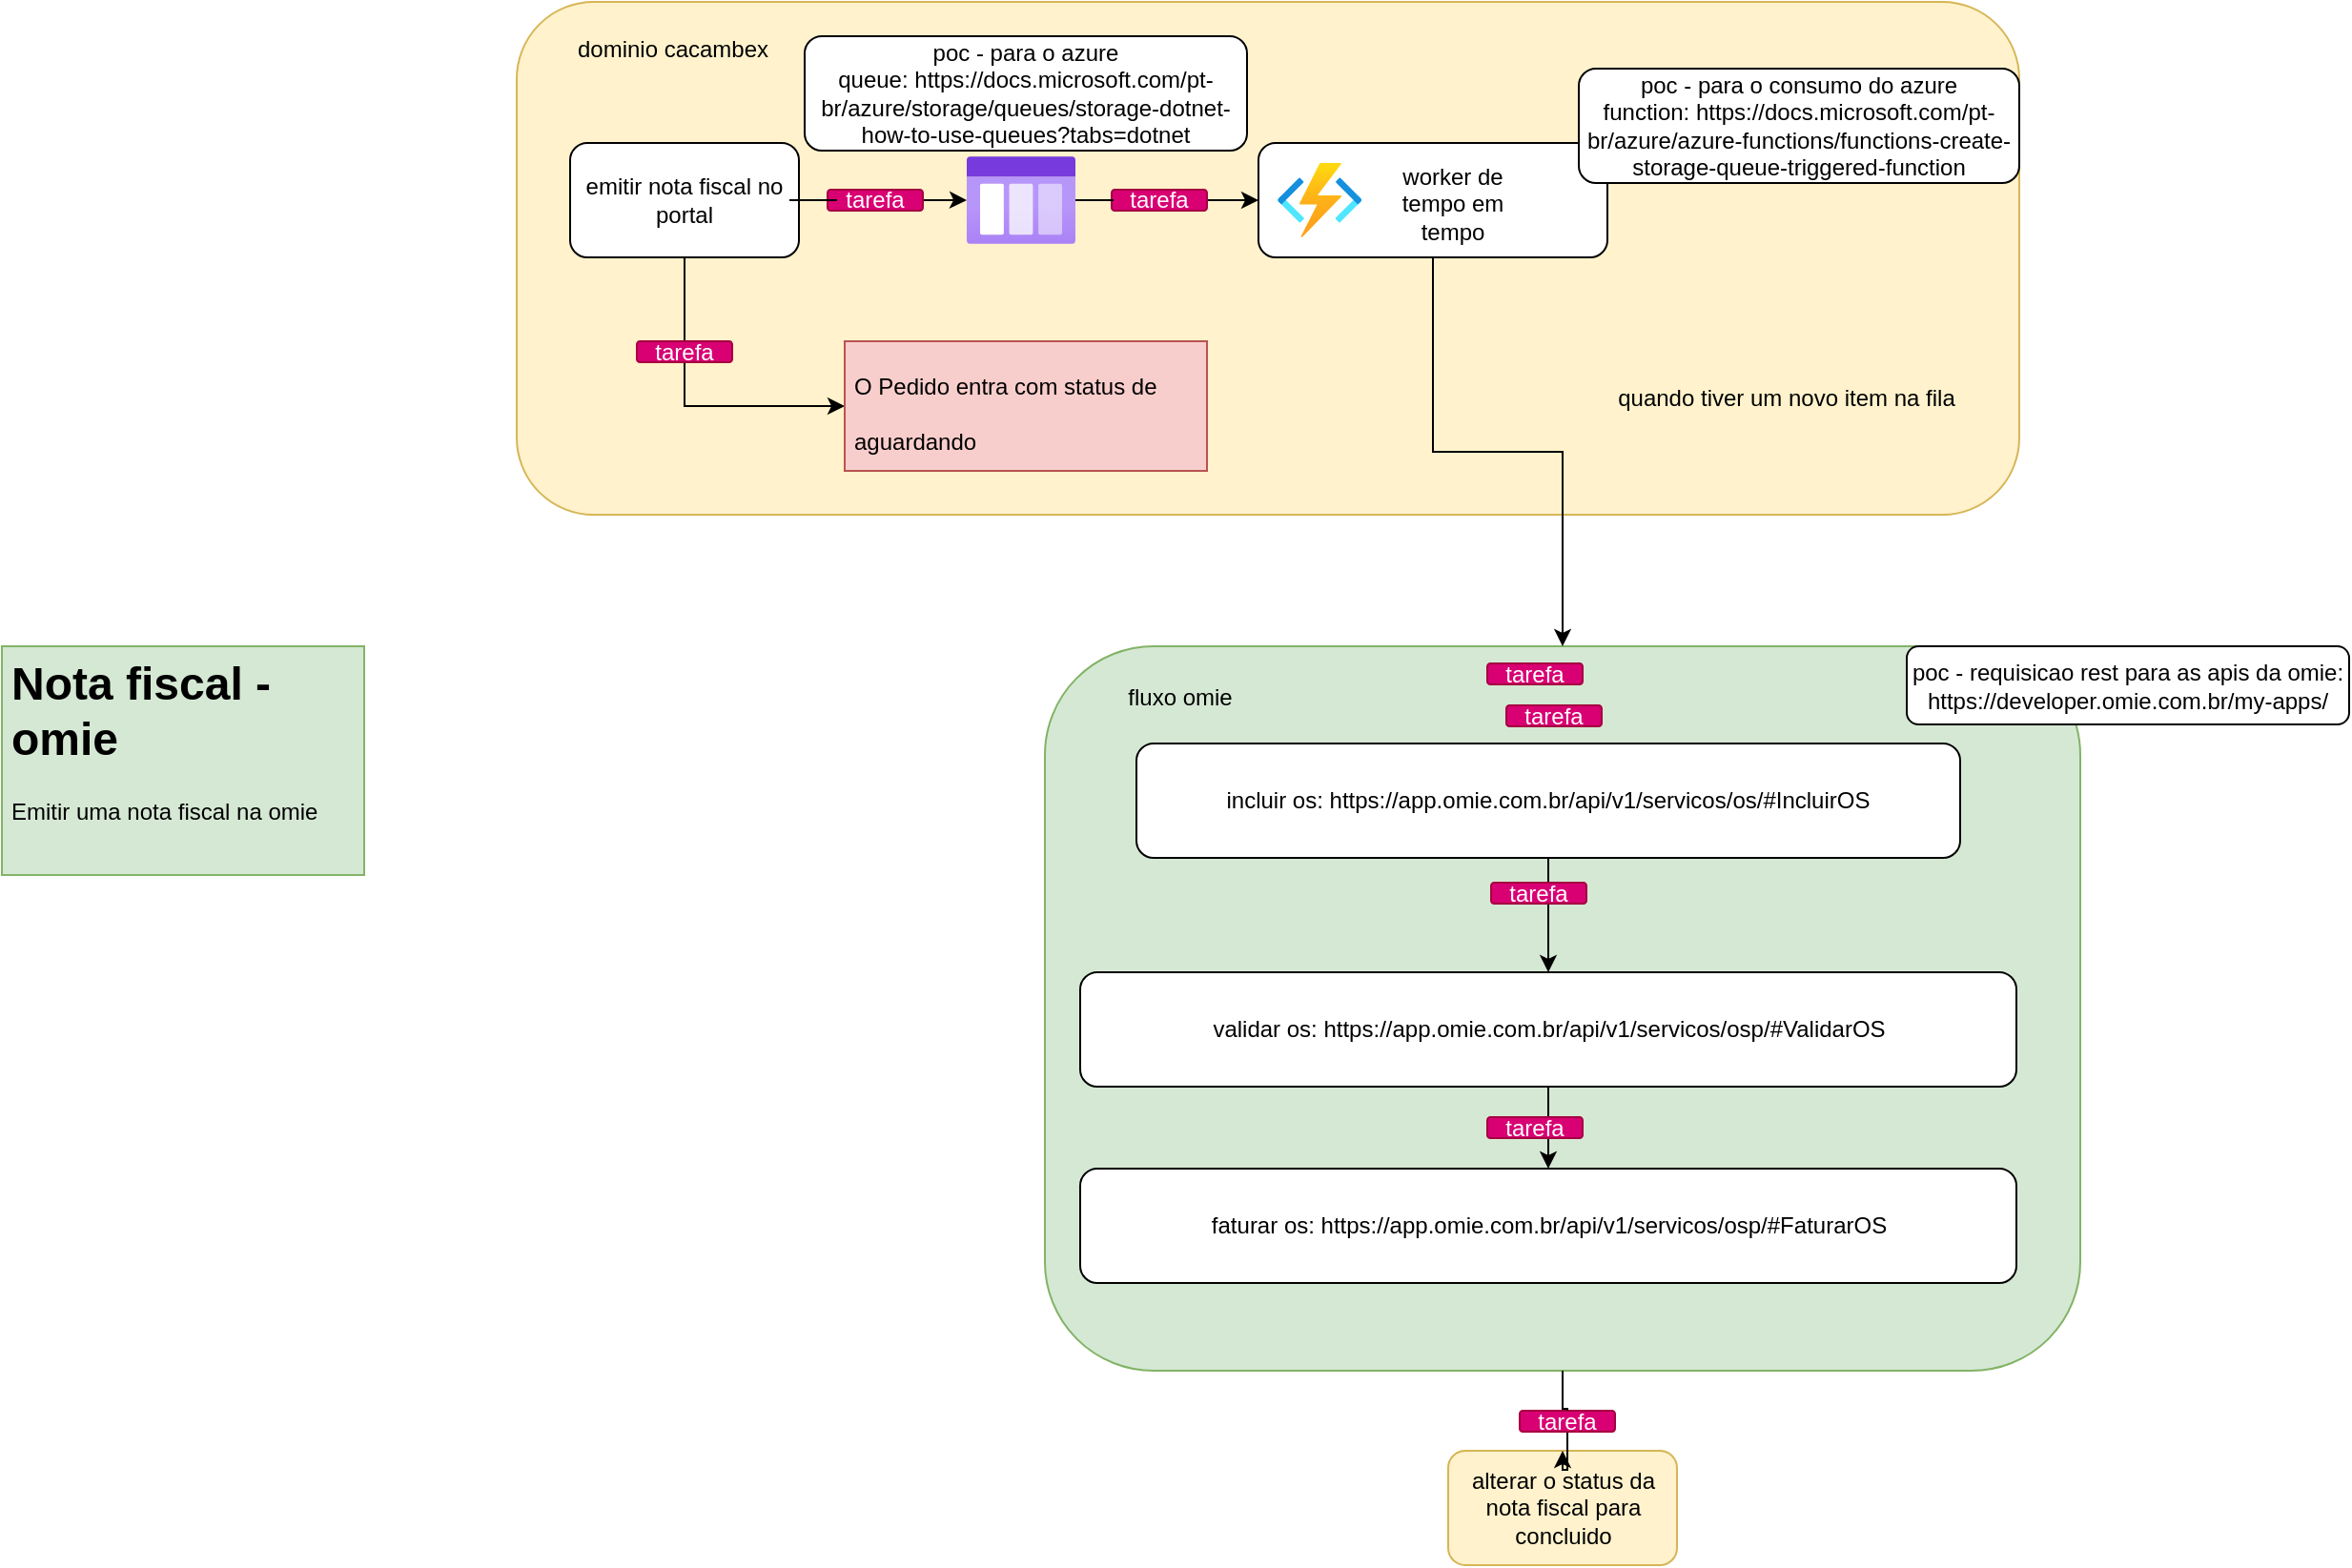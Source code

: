 <mxfile version="16.5.1" type="device"><diagram id="CHzz--AL9uhp0YrxQDhu" name="Page-1"><mxGraphModel dx="1422" dy="865" grid="0" gridSize="10" guides="1" tooltips="1" connect="1" arrows="1" fold="1" page="1" pageScale="1" pageWidth="827" pageHeight="1169" math="0" shadow="0"><root><mxCell id="0"/><mxCell id="1" parent="0"/><mxCell id="91ywZuGnzAB6ZrKE5vud-1" value="&lt;h1&gt;Nota fiscal - omie&lt;/h1&gt;&lt;p&gt;Emitir uma nota fiscal na omie&lt;/p&gt;" style="text;html=1;strokeColor=#82b366;fillColor=#d5e8d4;spacing=5;spacingTop=-20;whiteSpace=wrap;overflow=hidden;rounded=0;" vertex="1" parent="1"><mxGeometry x="25" y="429" width="190" height="120" as="geometry"/></mxCell><mxCell id="91ywZuGnzAB6ZrKE5vud-10" value="" style="rounded=1;whiteSpace=wrap;html=1;fillColor=#fff2cc;strokeColor=#d6b656;" vertex="1" parent="1"><mxGeometry x="295" y="91" width="788" height="269" as="geometry"/></mxCell><mxCell id="91ywZuGnzAB6ZrKE5vud-11" value="dominio cacambex" style="text;html=1;strokeColor=none;fillColor=none;align=center;verticalAlign=middle;whiteSpace=wrap;rounded=0;" vertex="1" parent="1"><mxGeometry x="287" y="101.15" width="180" height="30" as="geometry"/></mxCell><mxCell id="91ywZuGnzAB6ZrKE5vud-21" style="edgeStyle=orthogonalEdgeStyle;rounded=0;orthogonalLoop=1;jettySize=auto;html=1;exitX=0.5;exitY=1;exitDx=0;exitDy=0;entryX=0;entryY=0.5;entryDx=0;entryDy=0;" edge="1" parent="1" source="91ywZuGnzAB6ZrKE5vud-12" target="91ywZuGnzAB6ZrKE5vud-13"><mxGeometry relative="1" as="geometry"/></mxCell><mxCell id="91ywZuGnzAB6ZrKE5vud-23" style="edgeStyle=orthogonalEdgeStyle;rounded=0;orthogonalLoop=1;jettySize=auto;html=1;startArrow=none;" edge="1" parent="1" source="91ywZuGnzAB6ZrKE5vud-36" target="91ywZuGnzAB6ZrKE5vud-22"><mxGeometry relative="1" as="geometry"/></mxCell><mxCell id="91ywZuGnzAB6ZrKE5vud-12" value="emitir nota fiscal no portal" style="rounded=1;whiteSpace=wrap;html=1;" vertex="1" parent="1"><mxGeometry x="323" y="165" width="120" height="60" as="geometry"/></mxCell><mxCell id="91ywZuGnzAB6ZrKE5vud-13" value="&lt;h1&gt;&lt;span style=&quot;font-size: 12px ; font-weight: normal&quot;&gt;O Pedido entra com status de aguardando&lt;/span&gt;&lt;br&gt;&lt;/h1&gt;" style="text;html=1;strokeColor=#b85450;fillColor=#f8cecc;spacing=5;spacingTop=-20;whiteSpace=wrap;overflow=hidden;rounded=0;" vertex="1" parent="1"><mxGeometry x="467" y="269" width="190" height="68" as="geometry"/></mxCell><mxCell id="91ywZuGnzAB6ZrKE5vud-20" value="" style="group" vertex="1" connectable="0" parent="1"><mxGeometry x="684" y="165" width="183" height="60" as="geometry"/></mxCell><mxCell id="91ywZuGnzAB6ZrKE5vud-16" value="" style="rounded=1;whiteSpace=wrap;html=1;" vertex="1" parent="91ywZuGnzAB6ZrKE5vud-20"><mxGeometry width="183" height="60" as="geometry"/></mxCell><mxCell id="91ywZuGnzAB6ZrKE5vud-18" value="" style="aspect=fixed;html=1;points=[];align=center;image;fontSize=12;image=img/lib/azure2/iot/Function_Apps.svg;" vertex="1" parent="91ywZuGnzAB6ZrKE5vud-20"><mxGeometry x="10" y="10.5" width="44.2" height="39" as="geometry"/></mxCell><mxCell id="91ywZuGnzAB6ZrKE5vud-19" value="worker de tempo em tempo" style="text;html=1;strokeColor=none;fillColor=none;align=center;verticalAlign=middle;whiteSpace=wrap;rounded=0;" vertex="1" parent="91ywZuGnzAB6ZrKE5vud-20"><mxGeometry x="72" y="17" width="60" height="30" as="geometry"/></mxCell><mxCell id="91ywZuGnzAB6ZrKE5vud-25" style="edgeStyle=orthogonalEdgeStyle;rounded=0;orthogonalLoop=1;jettySize=auto;html=1;entryX=0;entryY=0.5;entryDx=0;entryDy=0;startArrow=none;" edge="1" parent="1" source="91ywZuGnzAB6ZrKE5vud-41" target="91ywZuGnzAB6ZrKE5vud-16"><mxGeometry relative="1" as="geometry"/></mxCell><mxCell id="91ywZuGnzAB6ZrKE5vud-22" value="" style="aspect=fixed;html=1;points=[];align=center;image;fontSize=12;image=img/lib/azure2/general/Storage_Queue.svg;" vertex="1" parent="1"><mxGeometry x="531" y="171.85" width="57" height="46.31" as="geometry"/></mxCell><mxCell id="91ywZuGnzAB6ZrKE5vud-26" value="" style="group" vertex="1" connectable="0" parent="1"><mxGeometry x="572" y="429" width="684" height="380" as="geometry"/></mxCell><mxCell id="91ywZuGnzAB6ZrKE5vud-8" value="" style="rounded=1;whiteSpace=wrap;html=1;fillColor=#d5e8d4;strokeColor=#82b366;" vertex="1" parent="91ywZuGnzAB6ZrKE5vud-26"><mxGeometry width="543" height="380" as="geometry"/></mxCell><mxCell id="91ywZuGnzAB6ZrKE5vud-3" value="incluir os:&amp;nbsp;https://app.omie.com.br/api/v1/servicos/os/#IncluirOS" style="rounded=1;whiteSpace=wrap;html=1;" vertex="1" parent="91ywZuGnzAB6ZrKE5vud-26"><mxGeometry x="48" y="51" width="432" height="60" as="geometry"/></mxCell><mxCell id="91ywZuGnzAB6ZrKE5vud-4" value="validar os:&amp;nbsp;https://app.omie.com.br/api/v1/servicos/osp/#ValidarOS" style="rounded=1;whiteSpace=wrap;html=1;" vertex="1" parent="91ywZuGnzAB6ZrKE5vud-26"><mxGeometry x="18.5" y="171" width="491" height="60" as="geometry"/></mxCell><mxCell id="91ywZuGnzAB6ZrKE5vud-5" style="edgeStyle=orthogonalEdgeStyle;rounded=0;orthogonalLoop=1;jettySize=auto;html=1;" edge="1" parent="91ywZuGnzAB6ZrKE5vud-26" source="91ywZuGnzAB6ZrKE5vud-3" target="91ywZuGnzAB6ZrKE5vud-4"><mxGeometry relative="1" as="geometry"/></mxCell><mxCell id="91ywZuGnzAB6ZrKE5vud-6" value="faturar os:&amp;nbsp;https://app.omie.com.br/api/v1/servicos/osp/#FaturarOS" style="rounded=1;whiteSpace=wrap;html=1;" vertex="1" parent="91ywZuGnzAB6ZrKE5vud-26"><mxGeometry x="18.5" y="274" width="491" height="60" as="geometry"/></mxCell><mxCell id="91ywZuGnzAB6ZrKE5vud-7" style="edgeStyle=orthogonalEdgeStyle;rounded=0;orthogonalLoop=1;jettySize=auto;html=1;entryX=0.5;entryY=0;entryDx=0;entryDy=0;" edge="1" parent="91ywZuGnzAB6ZrKE5vud-26" source="91ywZuGnzAB6ZrKE5vud-4" target="91ywZuGnzAB6ZrKE5vud-6"><mxGeometry relative="1" as="geometry"/></mxCell><mxCell id="91ywZuGnzAB6ZrKE5vud-9" value="fluxo omie" style="text;html=1;strokeColor=none;fillColor=none;align=center;verticalAlign=middle;whiteSpace=wrap;rounded=0;" vertex="1" parent="91ywZuGnzAB6ZrKE5vud-26"><mxGeometry x="41" y="12" width="60" height="30" as="geometry"/></mxCell><mxCell id="91ywZuGnzAB6ZrKE5vud-31" value="poc - requisicao rest para as apis da omie: https://developer.omie.com.br/my-apps/" style="rounded=1;whiteSpace=wrap;html=1;" vertex="1" parent="91ywZuGnzAB6ZrKE5vud-26"><mxGeometry x="452" width="232" height="41" as="geometry"/></mxCell><mxCell id="91ywZuGnzAB6ZrKE5vud-43" value="tarefa" style="rounded=1;whiteSpace=wrap;html=1;fillColor=#d80073;strokeColor=#A50040;fontColor=#ffffff;" vertex="1" parent="91ywZuGnzAB6ZrKE5vud-26"><mxGeometry x="232" y="9" width="50" height="11" as="geometry"/></mxCell><mxCell id="91ywZuGnzAB6ZrKE5vud-45" value="tarefa" style="rounded=1;whiteSpace=wrap;html=1;fillColor=#d80073;strokeColor=#A50040;fontColor=#ffffff;" vertex="1" parent="91ywZuGnzAB6ZrKE5vud-26"><mxGeometry x="234" y="124" width="50" height="11" as="geometry"/></mxCell><mxCell id="91ywZuGnzAB6ZrKE5vud-50" value="tarefa" style="rounded=1;whiteSpace=wrap;html=1;fillColor=#d80073;strokeColor=#A50040;fontColor=#ffffff;" vertex="1" parent="91ywZuGnzAB6ZrKE5vud-26"><mxGeometry x="232" y="247" width="50" height="11" as="geometry"/></mxCell><mxCell id="91ywZuGnzAB6ZrKE5vud-27" value="quando tiver um novo item na fila" style="text;html=1;strokeColor=none;fillColor=none;align=center;verticalAlign=middle;whiteSpace=wrap;rounded=0;" vertex="1" parent="1"><mxGeometry x="852" y="284" width="218" height="30" as="geometry"/></mxCell><mxCell id="91ywZuGnzAB6ZrKE5vud-28" style="edgeStyle=orthogonalEdgeStyle;rounded=0;orthogonalLoop=1;jettySize=auto;html=1;entryX=0.5;entryY=0;entryDx=0;entryDy=0;" edge="1" parent="1" source="91ywZuGnzAB6ZrKE5vud-16" target="91ywZuGnzAB6ZrKE5vud-8"><mxGeometry relative="1" as="geometry"/></mxCell><mxCell id="91ywZuGnzAB6ZrKE5vud-29" value="alterar o status da nota fiscal para concluido" style="rounded=1;whiteSpace=wrap;html=1;fillColor=#fff2cc;strokeColor=#d6b656;" vertex="1" parent="1"><mxGeometry x="783.5" y="851" width="120" height="60" as="geometry"/></mxCell><mxCell id="91ywZuGnzAB6ZrKE5vud-30" style="edgeStyle=orthogonalEdgeStyle;rounded=0;orthogonalLoop=1;jettySize=auto;html=1;entryX=0.5;entryY=0;entryDx=0;entryDy=0;startArrow=none;" edge="1" parent="1" source="91ywZuGnzAB6ZrKE5vud-51" target="91ywZuGnzAB6ZrKE5vud-29"><mxGeometry relative="1" as="geometry"/></mxCell><mxCell id="91ywZuGnzAB6ZrKE5vud-33" value="poc - para o azure queue:&amp;nbsp;https://docs.microsoft.com/pt-br/azure/storage/queues/storage-dotnet-how-to-use-queues?tabs=dotnet" style="rounded=1;whiteSpace=wrap;html=1;" vertex="1" parent="1"><mxGeometry x="446" y="109" width="232" height="60" as="geometry"/></mxCell><mxCell id="91ywZuGnzAB6ZrKE5vud-34" value="poc - para o consumo do azure function:&amp;nbsp;https://docs.microsoft.com/pt-br/azure/azure-functions/functions-create-storage-queue-triggered-function" style="rounded=1;whiteSpace=wrap;html=1;" vertex="1" parent="1"><mxGeometry x="852" y="126" width="231" height="60" as="geometry"/></mxCell><mxCell id="91ywZuGnzAB6ZrKE5vud-36" value="tarefa" style="rounded=1;whiteSpace=wrap;html=1;fillColor=#d80073;strokeColor=#A50040;fontColor=#ffffff;" vertex="1" parent="1"><mxGeometry x="458" y="189.5" width="50" height="11" as="geometry"/></mxCell><mxCell id="91ywZuGnzAB6ZrKE5vud-39" value="" style="edgeStyle=orthogonalEdgeStyle;rounded=0;orthogonalLoop=1;jettySize=auto;html=1;endArrow=none;" edge="1" parent="1" source="91ywZuGnzAB6ZrKE5vud-12" target="91ywZuGnzAB6ZrKE5vud-36"><mxGeometry relative="1" as="geometry"><mxPoint x="443" y="195" as="sourcePoint"/><mxPoint x="531" y="195.1" as="targetPoint"/></mxGeometry></mxCell><mxCell id="91ywZuGnzAB6ZrKE5vud-40" value="tarefa" style="rounded=1;whiteSpace=wrap;html=1;fillColor=#d80073;strokeColor=#A50040;fontColor=#ffffff;" vertex="1" parent="1"><mxGeometry x="358" y="269" width="50" height="11" as="geometry"/></mxCell><mxCell id="91ywZuGnzAB6ZrKE5vud-41" value="tarefa" style="rounded=1;whiteSpace=wrap;html=1;fillColor=#d80073;strokeColor=#A50040;fontColor=#ffffff;" vertex="1" parent="1"><mxGeometry x="607" y="189.5" width="50" height="11" as="geometry"/></mxCell><mxCell id="91ywZuGnzAB6ZrKE5vud-42" value="" style="edgeStyle=orthogonalEdgeStyle;rounded=0;orthogonalLoop=1;jettySize=auto;html=1;entryX=0;entryY=0.5;entryDx=0;entryDy=0;endArrow=none;" edge="1" parent="1" source="91ywZuGnzAB6ZrKE5vud-22" target="91ywZuGnzAB6ZrKE5vud-41"><mxGeometry relative="1" as="geometry"><mxPoint x="588" y="195.1" as="sourcePoint"/><mxPoint x="684" y="195" as="targetPoint"/></mxGeometry></mxCell><mxCell id="91ywZuGnzAB6ZrKE5vud-44" value="tarefa" style="rounded=1;whiteSpace=wrap;html=1;fillColor=#d80073;strokeColor=#A50040;fontColor=#ffffff;" vertex="1" parent="1"><mxGeometry x="814" y="460" width="50" height="11" as="geometry"/></mxCell><mxCell id="91ywZuGnzAB6ZrKE5vud-51" value="tarefa" style="rounded=1;whiteSpace=wrap;html=1;fillColor=#d80073;strokeColor=#A50040;fontColor=#ffffff;" vertex="1" parent="1"><mxGeometry x="821" y="830" width="50" height="11" as="geometry"/></mxCell><mxCell id="91ywZuGnzAB6ZrKE5vud-52" value="" style="edgeStyle=orthogonalEdgeStyle;rounded=0;orthogonalLoop=1;jettySize=auto;html=1;entryX=0.5;entryY=0;entryDx=0;entryDy=0;endArrow=none;" edge="1" parent="1" source="91ywZuGnzAB6ZrKE5vud-8" target="91ywZuGnzAB6ZrKE5vud-51"><mxGeometry relative="1" as="geometry"><mxPoint x="843.5" y="809" as="sourcePoint"/><mxPoint x="843.5" y="851" as="targetPoint"/></mxGeometry></mxCell></root></mxGraphModel></diagram></mxfile>